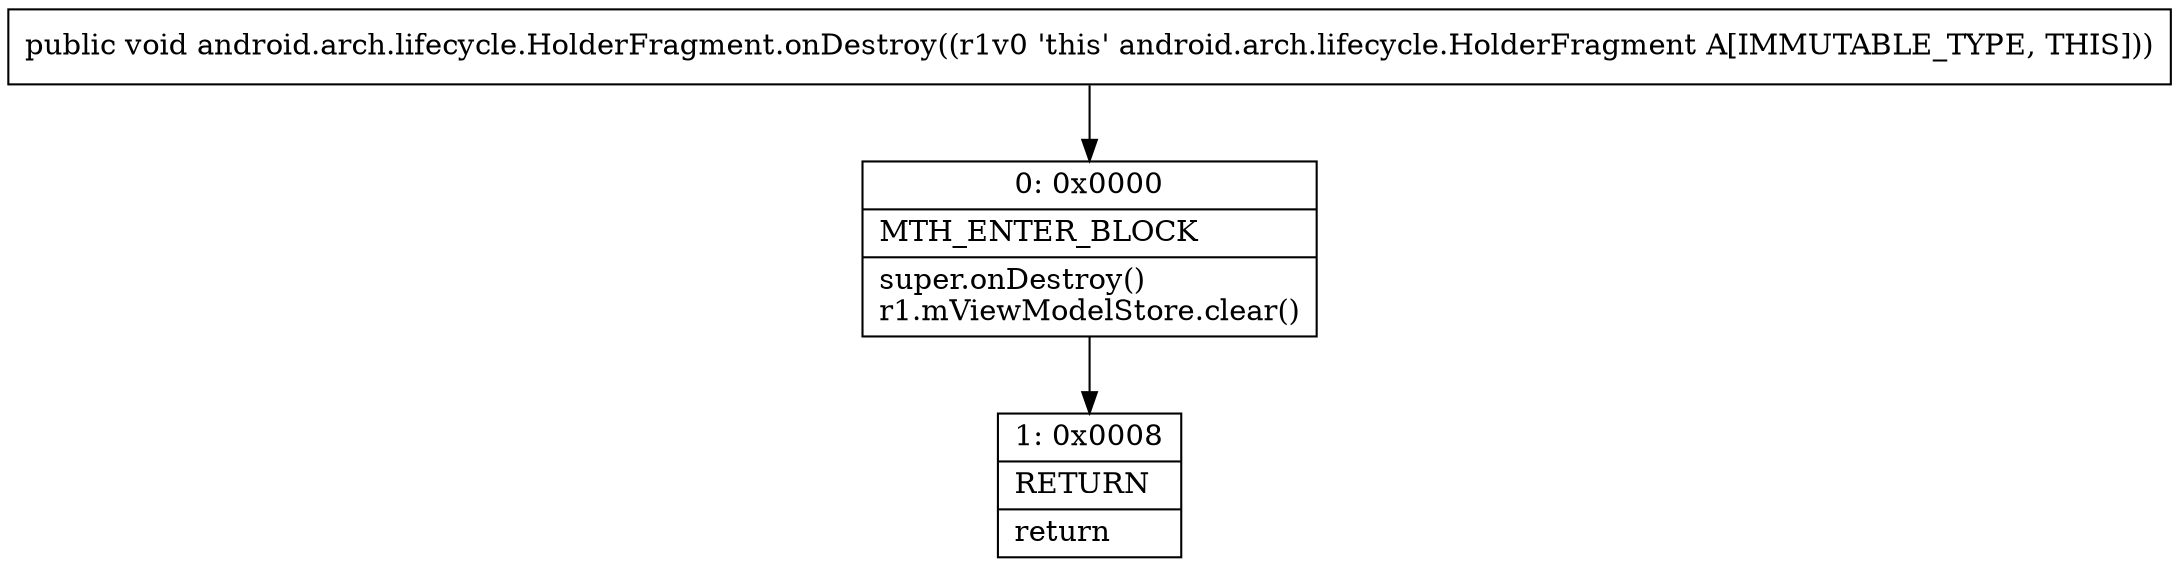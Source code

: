 digraph "CFG forandroid.arch.lifecycle.HolderFragment.onDestroy()V" {
Node_0 [shape=record,label="{0\:\ 0x0000|MTH_ENTER_BLOCK\l|super.onDestroy()\lr1.mViewModelStore.clear()\l}"];
Node_1 [shape=record,label="{1\:\ 0x0008|RETURN\l|return\l}"];
MethodNode[shape=record,label="{public void android.arch.lifecycle.HolderFragment.onDestroy((r1v0 'this' android.arch.lifecycle.HolderFragment A[IMMUTABLE_TYPE, THIS])) }"];
MethodNode -> Node_0;
Node_0 -> Node_1;
}

